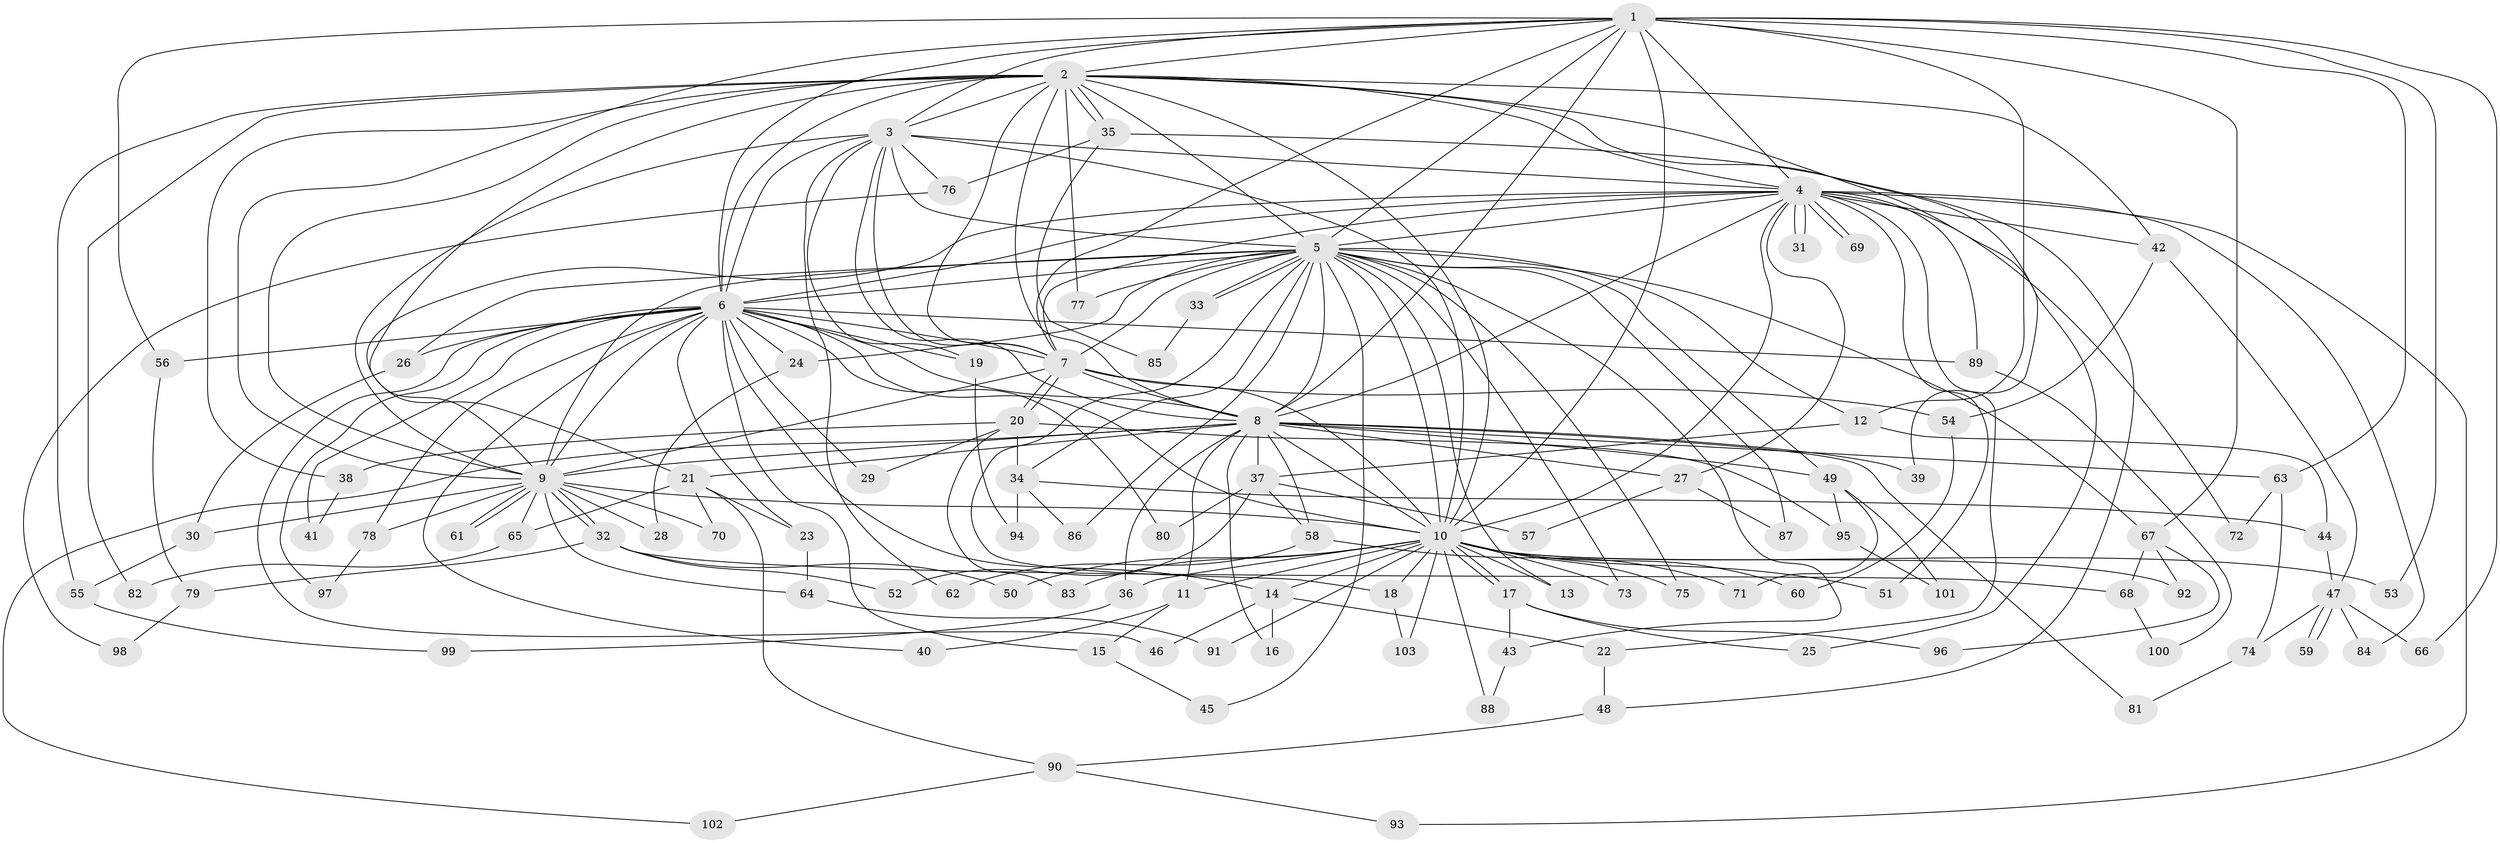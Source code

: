// coarse degree distribution, {13: 0.013513513513513514, 17: 0.02702702702702703, 21: 0.013513513513513514, 35: 0.013513513513513514, 18: 0.013513513513513514, 16: 0.013513513513513514, 5: 0.02702702702702703, 4: 0.16216216216216217, 1: 0.04054054054054054, 2: 0.43243243243243246, 6: 0.05405405405405406, 3: 0.16216216216216217, 7: 0.02702702702702703}
// Generated by graph-tools (version 1.1) at 2025/23/03/03/25 07:23:37]
// undirected, 103 vertices, 231 edges
graph export_dot {
graph [start="1"]
  node [color=gray90,style=filled];
  1;
  2;
  3;
  4;
  5;
  6;
  7;
  8;
  9;
  10;
  11;
  12;
  13;
  14;
  15;
  16;
  17;
  18;
  19;
  20;
  21;
  22;
  23;
  24;
  25;
  26;
  27;
  28;
  29;
  30;
  31;
  32;
  33;
  34;
  35;
  36;
  37;
  38;
  39;
  40;
  41;
  42;
  43;
  44;
  45;
  46;
  47;
  48;
  49;
  50;
  51;
  52;
  53;
  54;
  55;
  56;
  57;
  58;
  59;
  60;
  61;
  62;
  63;
  64;
  65;
  66;
  67;
  68;
  69;
  70;
  71;
  72;
  73;
  74;
  75;
  76;
  77;
  78;
  79;
  80;
  81;
  82;
  83;
  84;
  85;
  86;
  87;
  88;
  89;
  90;
  91;
  92;
  93;
  94;
  95;
  96;
  97;
  98;
  99;
  100;
  101;
  102;
  103;
  1 -- 2;
  1 -- 3;
  1 -- 4;
  1 -- 5;
  1 -- 6;
  1 -- 7;
  1 -- 8;
  1 -- 9;
  1 -- 10;
  1 -- 12;
  1 -- 53;
  1 -- 56;
  1 -- 63;
  1 -- 66;
  1 -- 67;
  2 -- 3;
  2 -- 4;
  2 -- 5;
  2 -- 6;
  2 -- 7;
  2 -- 8;
  2 -- 9;
  2 -- 10;
  2 -- 21;
  2 -- 25;
  2 -- 35;
  2 -- 35;
  2 -- 38;
  2 -- 39;
  2 -- 42;
  2 -- 55;
  2 -- 77;
  2 -- 82;
  3 -- 4;
  3 -- 5;
  3 -- 6;
  3 -- 7;
  3 -- 8;
  3 -- 9;
  3 -- 10;
  3 -- 19;
  3 -- 62;
  3 -- 76;
  4 -- 5;
  4 -- 6;
  4 -- 7;
  4 -- 8;
  4 -- 9;
  4 -- 10;
  4 -- 22;
  4 -- 27;
  4 -- 31;
  4 -- 31;
  4 -- 42;
  4 -- 51;
  4 -- 69;
  4 -- 69;
  4 -- 72;
  4 -- 84;
  4 -- 89;
  4 -- 93;
  5 -- 6;
  5 -- 7;
  5 -- 8;
  5 -- 9;
  5 -- 10;
  5 -- 12;
  5 -- 13;
  5 -- 18;
  5 -- 24;
  5 -- 26;
  5 -- 33;
  5 -- 33;
  5 -- 34;
  5 -- 43;
  5 -- 45;
  5 -- 49;
  5 -- 67;
  5 -- 73;
  5 -- 75;
  5 -- 77;
  5 -- 86;
  5 -- 87;
  6 -- 7;
  6 -- 8;
  6 -- 9;
  6 -- 10;
  6 -- 14;
  6 -- 15;
  6 -- 19;
  6 -- 23;
  6 -- 24;
  6 -- 26;
  6 -- 29;
  6 -- 40;
  6 -- 41;
  6 -- 46;
  6 -- 56;
  6 -- 78;
  6 -- 80;
  6 -- 89;
  6 -- 97;
  7 -- 8;
  7 -- 9;
  7 -- 10;
  7 -- 20;
  7 -- 20;
  7 -- 54;
  8 -- 9;
  8 -- 10;
  8 -- 11;
  8 -- 16;
  8 -- 21;
  8 -- 27;
  8 -- 36;
  8 -- 37;
  8 -- 39;
  8 -- 49;
  8 -- 58;
  8 -- 63;
  8 -- 81;
  8 -- 102;
  9 -- 10;
  9 -- 28;
  9 -- 30;
  9 -- 32;
  9 -- 32;
  9 -- 61;
  9 -- 61;
  9 -- 64;
  9 -- 65;
  9 -- 70;
  9 -- 78;
  10 -- 11;
  10 -- 13;
  10 -- 14;
  10 -- 17;
  10 -- 17;
  10 -- 18;
  10 -- 36;
  10 -- 50;
  10 -- 51;
  10 -- 53;
  10 -- 60;
  10 -- 73;
  10 -- 75;
  10 -- 83;
  10 -- 88;
  10 -- 91;
  10 -- 92;
  10 -- 103;
  11 -- 15;
  11 -- 40;
  12 -- 37;
  12 -- 44;
  14 -- 16;
  14 -- 22;
  14 -- 46;
  15 -- 45;
  17 -- 25;
  17 -- 43;
  17 -- 96;
  18 -- 103;
  19 -- 94;
  20 -- 29;
  20 -- 34;
  20 -- 38;
  20 -- 83;
  20 -- 95;
  21 -- 23;
  21 -- 65;
  21 -- 70;
  21 -- 90;
  22 -- 48;
  23 -- 64;
  24 -- 28;
  26 -- 30;
  27 -- 57;
  27 -- 87;
  30 -- 55;
  32 -- 50;
  32 -- 52;
  32 -- 68;
  32 -- 79;
  33 -- 85;
  34 -- 44;
  34 -- 86;
  34 -- 94;
  35 -- 48;
  35 -- 76;
  35 -- 85;
  36 -- 99;
  37 -- 52;
  37 -- 57;
  37 -- 58;
  37 -- 80;
  38 -- 41;
  42 -- 47;
  42 -- 54;
  43 -- 88;
  44 -- 47;
  47 -- 59;
  47 -- 59;
  47 -- 66;
  47 -- 74;
  47 -- 84;
  48 -- 90;
  49 -- 71;
  49 -- 95;
  49 -- 101;
  54 -- 60;
  55 -- 99;
  56 -- 79;
  58 -- 62;
  58 -- 71;
  63 -- 72;
  63 -- 74;
  64 -- 91;
  65 -- 82;
  67 -- 68;
  67 -- 92;
  67 -- 96;
  68 -- 100;
  74 -- 81;
  76 -- 98;
  78 -- 97;
  79 -- 98;
  89 -- 100;
  90 -- 93;
  90 -- 102;
  95 -- 101;
}
